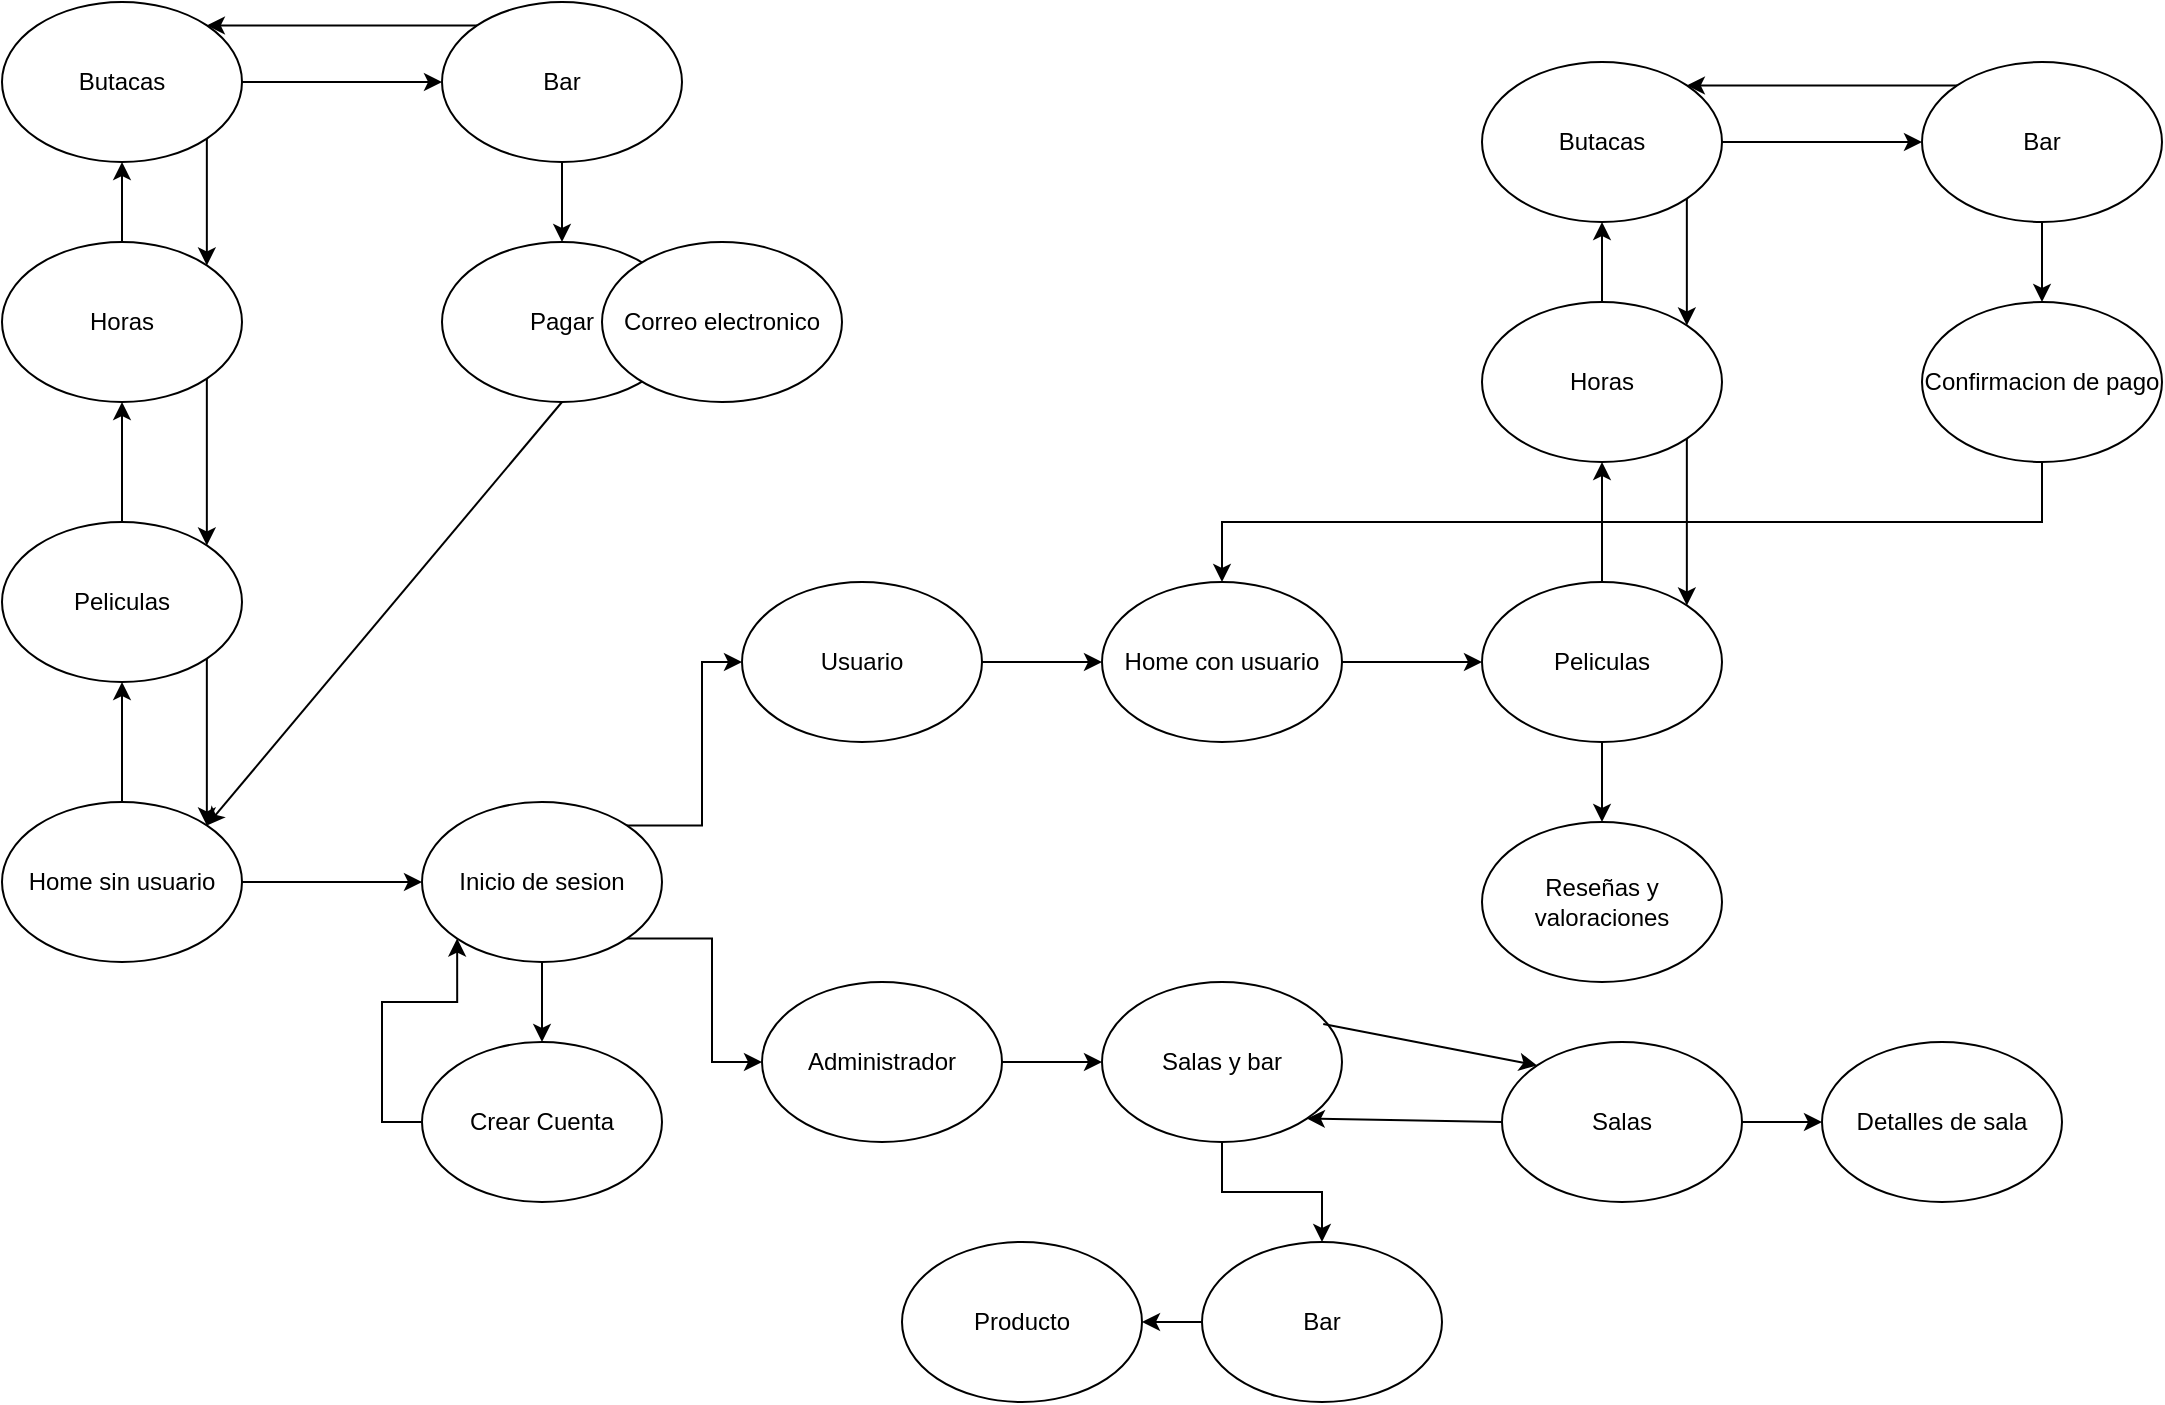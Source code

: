 <mxfile version="24.4.0" type="device">
  <diagram name="Página-1" id="A8D3vDt-O_oyXn42NGln">
    <mxGraphModel dx="2837" dy="2395" grid="1" gridSize="10" guides="1" tooltips="1" connect="1" arrows="1" fold="1" page="1" pageScale="1" pageWidth="827" pageHeight="1169" math="0" shadow="0">
      <root>
        <mxCell id="0" />
        <mxCell id="1" parent="0" />
        <mxCell id="_Yccz2qh3X0owNRsv_Yp-6" style="edgeStyle=orthogonalEdgeStyle;rounded=0;orthogonalLoop=1;jettySize=auto;html=1;exitX=1;exitY=0;exitDx=0;exitDy=0;entryX=0;entryY=0.5;entryDx=0;entryDy=0;" edge="1" parent="1" source="_Yccz2qh3X0owNRsv_Yp-2" target="_Yccz2qh3X0owNRsv_Yp-4">
          <mxGeometry relative="1" as="geometry" />
        </mxCell>
        <mxCell id="_Yccz2qh3X0owNRsv_Yp-7" style="edgeStyle=orthogonalEdgeStyle;rounded=0;orthogonalLoop=1;jettySize=auto;html=1;exitX=1;exitY=1;exitDx=0;exitDy=0;entryX=0;entryY=0.5;entryDx=0;entryDy=0;" edge="1" parent="1" source="_Yccz2qh3X0owNRsv_Yp-2" target="_Yccz2qh3X0owNRsv_Yp-5">
          <mxGeometry relative="1" as="geometry" />
        </mxCell>
        <mxCell id="_Yccz2qh3X0owNRsv_Yp-11" style="edgeStyle=orthogonalEdgeStyle;rounded=0;orthogonalLoop=1;jettySize=auto;html=1;exitX=0.5;exitY=1;exitDx=0;exitDy=0;" edge="1" parent="1" source="_Yccz2qh3X0owNRsv_Yp-2" target="_Yccz2qh3X0owNRsv_Yp-8">
          <mxGeometry relative="1" as="geometry" />
        </mxCell>
        <mxCell id="_Yccz2qh3X0owNRsv_Yp-2" value="Inicio de sesion" style="ellipse;whiteSpace=wrap;html=1;" vertex="1" parent="1">
          <mxGeometry x="350" y="190" width="120" height="80" as="geometry" />
        </mxCell>
        <mxCell id="_Yccz2qh3X0owNRsv_Yp-15" style="edgeStyle=orthogonalEdgeStyle;rounded=0;orthogonalLoop=1;jettySize=auto;html=1;exitX=1;exitY=0.5;exitDx=0;exitDy=0;entryX=0;entryY=0.5;entryDx=0;entryDy=0;" edge="1" parent="1" source="_Yccz2qh3X0owNRsv_Yp-4" target="_Yccz2qh3X0owNRsv_Yp-14">
          <mxGeometry relative="1" as="geometry" />
        </mxCell>
        <mxCell id="_Yccz2qh3X0owNRsv_Yp-4" value="Usuario" style="ellipse;whiteSpace=wrap;html=1;" vertex="1" parent="1">
          <mxGeometry x="510" y="80" width="120" height="80" as="geometry" />
        </mxCell>
        <mxCell id="_Yccz2qh3X0owNRsv_Yp-52" style="edgeStyle=orthogonalEdgeStyle;rounded=0;orthogonalLoop=1;jettySize=auto;html=1;exitX=1;exitY=0.5;exitDx=0;exitDy=0;entryX=0;entryY=0.5;entryDx=0;entryDy=0;" edge="1" parent="1" source="_Yccz2qh3X0owNRsv_Yp-5" target="_Yccz2qh3X0owNRsv_Yp-51">
          <mxGeometry relative="1" as="geometry" />
        </mxCell>
        <mxCell id="_Yccz2qh3X0owNRsv_Yp-5" value="Administrador" style="ellipse;whiteSpace=wrap;html=1;" vertex="1" parent="1">
          <mxGeometry x="520" y="280" width="120" height="80" as="geometry" />
        </mxCell>
        <mxCell id="_Yccz2qh3X0owNRsv_Yp-12" style="edgeStyle=orthogonalEdgeStyle;rounded=0;orthogonalLoop=1;jettySize=auto;html=1;exitX=0;exitY=0.5;exitDx=0;exitDy=0;entryX=0;entryY=1;entryDx=0;entryDy=0;" edge="1" parent="1" source="_Yccz2qh3X0owNRsv_Yp-8" target="_Yccz2qh3X0owNRsv_Yp-2">
          <mxGeometry relative="1" as="geometry" />
        </mxCell>
        <mxCell id="_Yccz2qh3X0owNRsv_Yp-8" value="Crear Cuenta" style="ellipse;whiteSpace=wrap;html=1;" vertex="1" parent="1">
          <mxGeometry x="350" y="310" width="120" height="80" as="geometry" />
        </mxCell>
        <mxCell id="_Yccz2qh3X0owNRsv_Yp-10" value="" style="edgeStyle=orthogonalEdgeStyle;rounded=0;orthogonalLoop=1;jettySize=auto;html=1;" edge="1" parent="1" source="_Yccz2qh3X0owNRsv_Yp-9" target="_Yccz2qh3X0owNRsv_Yp-2">
          <mxGeometry relative="1" as="geometry" />
        </mxCell>
        <mxCell id="_Yccz2qh3X0owNRsv_Yp-17" style="edgeStyle=orthogonalEdgeStyle;rounded=0;orthogonalLoop=1;jettySize=auto;html=1;exitX=0.5;exitY=0;exitDx=0;exitDy=0;entryX=0.5;entryY=1;entryDx=0;entryDy=0;" edge="1" parent="1" source="_Yccz2qh3X0owNRsv_Yp-9" target="_Yccz2qh3X0owNRsv_Yp-16">
          <mxGeometry relative="1" as="geometry" />
        </mxCell>
        <mxCell id="_Yccz2qh3X0owNRsv_Yp-9" value="Home sin usuario" style="ellipse;whiteSpace=wrap;html=1;" vertex="1" parent="1">
          <mxGeometry x="140" y="190" width="120" height="80" as="geometry" />
        </mxCell>
        <mxCell id="_Yccz2qh3X0owNRsv_Yp-47" style="edgeStyle=orthogonalEdgeStyle;rounded=0;orthogonalLoop=1;jettySize=auto;html=1;exitX=1;exitY=0.5;exitDx=0;exitDy=0;entryX=0;entryY=0.5;entryDx=0;entryDy=0;" edge="1" parent="1" source="_Yccz2qh3X0owNRsv_Yp-14" target="_Yccz2qh3X0owNRsv_Yp-35">
          <mxGeometry relative="1" as="geometry" />
        </mxCell>
        <mxCell id="_Yccz2qh3X0owNRsv_Yp-14" value="Home con usuario" style="ellipse;whiteSpace=wrap;html=1;" vertex="1" parent="1">
          <mxGeometry x="690" y="80" width="120" height="80" as="geometry" />
        </mxCell>
        <mxCell id="_Yccz2qh3X0owNRsv_Yp-19" style="edgeStyle=orthogonalEdgeStyle;rounded=0;orthogonalLoop=1;jettySize=auto;html=1;exitX=0.5;exitY=0;exitDx=0;exitDy=0;entryX=0.5;entryY=1;entryDx=0;entryDy=0;" edge="1" parent="1" source="_Yccz2qh3X0owNRsv_Yp-16" target="_Yccz2qh3X0owNRsv_Yp-18">
          <mxGeometry relative="1" as="geometry" />
        </mxCell>
        <mxCell id="_Yccz2qh3X0owNRsv_Yp-24" style="edgeStyle=orthogonalEdgeStyle;rounded=0;orthogonalLoop=1;jettySize=auto;html=1;exitX=1;exitY=1;exitDx=0;exitDy=0;entryX=1;entryY=0;entryDx=0;entryDy=0;" edge="1" parent="1" source="_Yccz2qh3X0owNRsv_Yp-16" target="_Yccz2qh3X0owNRsv_Yp-9">
          <mxGeometry relative="1" as="geometry" />
        </mxCell>
        <mxCell id="_Yccz2qh3X0owNRsv_Yp-16" value="Peliculas" style="ellipse;whiteSpace=wrap;html=1;" vertex="1" parent="1">
          <mxGeometry x="140" y="50" width="120" height="80" as="geometry" />
        </mxCell>
        <mxCell id="_Yccz2qh3X0owNRsv_Yp-20" style="edgeStyle=orthogonalEdgeStyle;rounded=0;orthogonalLoop=1;jettySize=auto;html=1;exitX=1;exitY=1;exitDx=0;exitDy=0;entryX=1;entryY=0;entryDx=0;entryDy=0;" edge="1" parent="1" source="_Yccz2qh3X0owNRsv_Yp-18" target="_Yccz2qh3X0owNRsv_Yp-16">
          <mxGeometry relative="1" as="geometry" />
        </mxCell>
        <mxCell id="_Yccz2qh3X0owNRsv_Yp-22" style="edgeStyle=orthogonalEdgeStyle;rounded=0;orthogonalLoop=1;jettySize=auto;html=1;exitX=0.5;exitY=0;exitDx=0;exitDy=0;entryX=0.5;entryY=1;entryDx=0;entryDy=0;" edge="1" parent="1" source="_Yccz2qh3X0owNRsv_Yp-18" target="_Yccz2qh3X0owNRsv_Yp-21">
          <mxGeometry relative="1" as="geometry" />
        </mxCell>
        <mxCell id="_Yccz2qh3X0owNRsv_Yp-18" value="Horas" style="ellipse;whiteSpace=wrap;html=1;" vertex="1" parent="1">
          <mxGeometry x="140" y="-90" width="120" height="80" as="geometry" />
        </mxCell>
        <mxCell id="_Yccz2qh3X0owNRsv_Yp-23" style="edgeStyle=orthogonalEdgeStyle;rounded=0;orthogonalLoop=1;jettySize=auto;html=1;exitX=1;exitY=1;exitDx=0;exitDy=0;entryX=1;entryY=0;entryDx=0;entryDy=0;" edge="1" parent="1" source="_Yccz2qh3X0owNRsv_Yp-21" target="_Yccz2qh3X0owNRsv_Yp-18">
          <mxGeometry relative="1" as="geometry" />
        </mxCell>
        <mxCell id="_Yccz2qh3X0owNRsv_Yp-26" style="edgeStyle=orthogonalEdgeStyle;rounded=0;orthogonalLoop=1;jettySize=auto;html=1;exitX=1;exitY=0.5;exitDx=0;exitDy=0;entryX=0;entryY=0.5;entryDx=0;entryDy=0;" edge="1" parent="1" source="_Yccz2qh3X0owNRsv_Yp-21" target="_Yccz2qh3X0owNRsv_Yp-25">
          <mxGeometry relative="1" as="geometry" />
        </mxCell>
        <mxCell id="_Yccz2qh3X0owNRsv_Yp-21" value="Butacas" style="ellipse;whiteSpace=wrap;html=1;" vertex="1" parent="1">
          <mxGeometry x="140" y="-210" width="120" height="80" as="geometry" />
        </mxCell>
        <mxCell id="_Yccz2qh3X0owNRsv_Yp-27" style="edgeStyle=orthogonalEdgeStyle;rounded=0;orthogonalLoop=1;jettySize=auto;html=1;exitX=0;exitY=0;exitDx=0;exitDy=0;entryX=1;entryY=0;entryDx=0;entryDy=0;" edge="1" parent="1" source="_Yccz2qh3X0owNRsv_Yp-25" target="_Yccz2qh3X0owNRsv_Yp-21">
          <mxGeometry relative="1" as="geometry" />
        </mxCell>
        <mxCell id="_Yccz2qh3X0owNRsv_Yp-29" style="edgeStyle=orthogonalEdgeStyle;rounded=0;orthogonalLoop=1;jettySize=auto;html=1;exitX=0.5;exitY=1;exitDx=0;exitDy=0;entryX=0.5;entryY=0;entryDx=0;entryDy=0;" edge="1" parent="1" source="_Yccz2qh3X0owNRsv_Yp-25" target="_Yccz2qh3X0owNRsv_Yp-28">
          <mxGeometry relative="1" as="geometry" />
        </mxCell>
        <mxCell id="_Yccz2qh3X0owNRsv_Yp-25" value="Bar" style="ellipse;whiteSpace=wrap;html=1;" vertex="1" parent="1">
          <mxGeometry x="360" y="-210" width="120" height="80" as="geometry" />
        </mxCell>
        <mxCell id="_Yccz2qh3X0owNRsv_Yp-28" value="Pagar" style="ellipse;whiteSpace=wrap;html=1;" vertex="1" parent="1">
          <mxGeometry x="360" y="-90" width="120" height="80" as="geometry" />
        </mxCell>
        <mxCell id="_Yccz2qh3X0owNRsv_Yp-30" value="Correo electronico" style="ellipse;whiteSpace=wrap;html=1;" vertex="1" parent="1">
          <mxGeometry x="440" y="-90" width="120" height="80" as="geometry" />
        </mxCell>
        <mxCell id="_Yccz2qh3X0owNRsv_Yp-33" value="" style="endArrow=classic;html=1;rounded=0;exitX=0.5;exitY=1;exitDx=0;exitDy=0;entryX=1;entryY=0;entryDx=0;entryDy=0;" edge="1" parent="1" source="_Yccz2qh3X0owNRsv_Yp-28" target="_Yccz2qh3X0owNRsv_Yp-9">
          <mxGeometry width="50" height="50" relative="1" as="geometry">
            <mxPoint x="460" y="120" as="sourcePoint" />
            <mxPoint x="510" y="70" as="targetPoint" />
          </mxGeometry>
        </mxCell>
        <mxCell id="_Yccz2qh3X0owNRsv_Yp-34" style="edgeStyle=orthogonalEdgeStyle;rounded=0;orthogonalLoop=1;jettySize=auto;html=1;exitX=0.5;exitY=0;exitDx=0;exitDy=0;entryX=0.5;entryY=1;entryDx=0;entryDy=0;" edge="1" parent="1" source="_Yccz2qh3X0owNRsv_Yp-35" target="_Yccz2qh3X0owNRsv_Yp-38">
          <mxGeometry relative="1" as="geometry" />
        </mxCell>
        <mxCell id="_Yccz2qh3X0owNRsv_Yp-49" style="edgeStyle=orthogonalEdgeStyle;rounded=0;orthogonalLoop=1;jettySize=auto;html=1;exitX=0.5;exitY=1;exitDx=0;exitDy=0;entryX=0.5;entryY=0;entryDx=0;entryDy=0;" edge="1" parent="1" source="_Yccz2qh3X0owNRsv_Yp-35" target="_Yccz2qh3X0owNRsv_Yp-48">
          <mxGeometry relative="1" as="geometry" />
        </mxCell>
        <mxCell id="_Yccz2qh3X0owNRsv_Yp-35" value="Peliculas" style="ellipse;whiteSpace=wrap;html=1;" vertex="1" parent="1">
          <mxGeometry x="880" y="80" width="120" height="80" as="geometry" />
        </mxCell>
        <mxCell id="_Yccz2qh3X0owNRsv_Yp-36" style="edgeStyle=orthogonalEdgeStyle;rounded=0;orthogonalLoop=1;jettySize=auto;html=1;exitX=1;exitY=1;exitDx=0;exitDy=0;entryX=1;entryY=0;entryDx=0;entryDy=0;" edge="1" parent="1" source="_Yccz2qh3X0owNRsv_Yp-38" target="_Yccz2qh3X0owNRsv_Yp-35">
          <mxGeometry relative="1" as="geometry" />
        </mxCell>
        <mxCell id="_Yccz2qh3X0owNRsv_Yp-37" style="edgeStyle=orthogonalEdgeStyle;rounded=0;orthogonalLoop=1;jettySize=auto;html=1;exitX=0.5;exitY=0;exitDx=0;exitDy=0;entryX=0.5;entryY=1;entryDx=0;entryDy=0;" edge="1" parent="1" source="_Yccz2qh3X0owNRsv_Yp-38" target="_Yccz2qh3X0owNRsv_Yp-41">
          <mxGeometry relative="1" as="geometry" />
        </mxCell>
        <mxCell id="_Yccz2qh3X0owNRsv_Yp-38" value="Horas" style="ellipse;whiteSpace=wrap;html=1;" vertex="1" parent="1">
          <mxGeometry x="880" y="-60" width="120" height="80" as="geometry" />
        </mxCell>
        <mxCell id="_Yccz2qh3X0owNRsv_Yp-39" style="edgeStyle=orthogonalEdgeStyle;rounded=0;orthogonalLoop=1;jettySize=auto;html=1;exitX=1;exitY=1;exitDx=0;exitDy=0;entryX=1;entryY=0;entryDx=0;entryDy=0;" edge="1" parent="1" source="_Yccz2qh3X0owNRsv_Yp-41" target="_Yccz2qh3X0owNRsv_Yp-38">
          <mxGeometry relative="1" as="geometry" />
        </mxCell>
        <mxCell id="_Yccz2qh3X0owNRsv_Yp-40" style="edgeStyle=orthogonalEdgeStyle;rounded=0;orthogonalLoop=1;jettySize=auto;html=1;exitX=1;exitY=0.5;exitDx=0;exitDy=0;entryX=0;entryY=0.5;entryDx=0;entryDy=0;" edge="1" parent="1" source="_Yccz2qh3X0owNRsv_Yp-41" target="_Yccz2qh3X0owNRsv_Yp-44">
          <mxGeometry relative="1" as="geometry" />
        </mxCell>
        <mxCell id="_Yccz2qh3X0owNRsv_Yp-41" value="Butacas" style="ellipse;whiteSpace=wrap;html=1;" vertex="1" parent="1">
          <mxGeometry x="880" y="-180" width="120" height="80" as="geometry" />
        </mxCell>
        <mxCell id="_Yccz2qh3X0owNRsv_Yp-42" style="edgeStyle=orthogonalEdgeStyle;rounded=0;orthogonalLoop=1;jettySize=auto;html=1;exitX=0;exitY=0;exitDx=0;exitDy=0;entryX=1;entryY=0;entryDx=0;entryDy=0;" edge="1" parent="1" source="_Yccz2qh3X0owNRsv_Yp-44" target="_Yccz2qh3X0owNRsv_Yp-41">
          <mxGeometry relative="1" as="geometry" />
        </mxCell>
        <mxCell id="_Yccz2qh3X0owNRsv_Yp-43" style="edgeStyle=orthogonalEdgeStyle;rounded=0;orthogonalLoop=1;jettySize=auto;html=1;exitX=0.5;exitY=1;exitDx=0;exitDy=0;entryX=0.5;entryY=0;entryDx=0;entryDy=0;" edge="1" parent="1" source="_Yccz2qh3X0owNRsv_Yp-44" target="_Yccz2qh3X0owNRsv_Yp-45">
          <mxGeometry relative="1" as="geometry" />
        </mxCell>
        <mxCell id="_Yccz2qh3X0owNRsv_Yp-44" value="Bar" style="ellipse;whiteSpace=wrap;html=1;" vertex="1" parent="1">
          <mxGeometry x="1100" y="-180" width="120" height="80" as="geometry" />
        </mxCell>
        <mxCell id="_Yccz2qh3X0owNRsv_Yp-50" style="edgeStyle=orthogonalEdgeStyle;rounded=0;orthogonalLoop=1;jettySize=auto;html=1;exitX=0.5;exitY=1;exitDx=0;exitDy=0;" edge="1" parent="1" source="_Yccz2qh3X0owNRsv_Yp-45" target="_Yccz2qh3X0owNRsv_Yp-14">
          <mxGeometry relative="1" as="geometry" />
        </mxCell>
        <mxCell id="_Yccz2qh3X0owNRsv_Yp-45" value="Confirmacion de pago" style="ellipse;whiteSpace=wrap;html=1;" vertex="1" parent="1">
          <mxGeometry x="1100" y="-60" width="120" height="80" as="geometry" />
        </mxCell>
        <mxCell id="_Yccz2qh3X0owNRsv_Yp-48" value="Reseñas y valoraciones" style="ellipse;whiteSpace=wrap;html=1;" vertex="1" parent="1">
          <mxGeometry x="880" y="200" width="120" height="80" as="geometry" />
        </mxCell>
        <mxCell id="_Yccz2qh3X0owNRsv_Yp-56" style="edgeStyle=orthogonalEdgeStyle;rounded=0;orthogonalLoop=1;jettySize=auto;html=1;exitX=0.5;exitY=1;exitDx=0;exitDy=0;entryX=0.5;entryY=0;entryDx=0;entryDy=0;" edge="1" parent="1" source="_Yccz2qh3X0owNRsv_Yp-51" target="_Yccz2qh3X0owNRsv_Yp-55">
          <mxGeometry relative="1" as="geometry" />
        </mxCell>
        <mxCell id="_Yccz2qh3X0owNRsv_Yp-51" value="Salas y bar" style="ellipse;whiteSpace=wrap;html=1;" vertex="1" parent="1">
          <mxGeometry x="690" y="280" width="120" height="80" as="geometry" />
        </mxCell>
        <mxCell id="_Yccz2qh3X0owNRsv_Yp-60" style="edgeStyle=orthogonalEdgeStyle;rounded=0;orthogonalLoop=1;jettySize=auto;html=1;exitX=1;exitY=0.5;exitDx=0;exitDy=0;entryX=0;entryY=0.5;entryDx=0;entryDy=0;" edge="1" parent="1" source="_Yccz2qh3X0owNRsv_Yp-53" target="_Yccz2qh3X0owNRsv_Yp-59">
          <mxGeometry relative="1" as="geometry" />
        </mxCell>
        <mxCell id="_Yccz2qh3X0owNRsv_Yp-53" value="Salas" style="ellipse;whiteSpace=wrap;html=1;" vertex="1" parent="1">
          <mxGeometry x="890" y="310" width="120" height="80" as="geometry" />
        </mxCell>
        <mxCell id="_Yccz2qh3X0owNRsv_Yp-58" style="edgeStyle=orthogonalEdgeStyle;rounded=0;orthogonalLoop=1;jettySize=auto;html=1;exitX=0;exitY=0.5;exitDx=0;exitDy=0;entryX=1;entryY=0.5;entryDx=0;entryDy=0;" edge="1" parent="1" source="_Yccz2qh3X0owNRsv_Yp-55" target="_Yccz2qh3X0owNRsv_Yp-57">
          <mxGeometry relative="1" as="geometry" />
        </mxCell>
        <mxCell id="_Yccz2qh3X0owNRsv_Yp-55" value="Bar" style="ellipse;whiteSpace=wrap;html=1;" vertex="1" parent="1">
          <mxGeometry x="740" y="410" width="120" height="80" as="geometry" />
        </mxCell>
        <mxCell id="_Yccz2qh3X0owNRsv_Yp-57" value="Producto" style="ellipse;whiteSpace=wrap;html=1;" vertex="1" parent="1">
          <mxGeometry x="590" y="410" width="120" height="80" as="geometry" />
        </mxCell>
        <mxCell id="_Yccz2qh3X0owNRsv_Yp-59" value="Detalles de sala" style="ellipse;whiteSpace=wrap;html=1;" vertex="1" parent="1">
          <mxGeometry x="1050" y="310" width="120" height="80" as="geometry" />
        </mxCell>
        <mxCell id="_Yccz2qh3X0owNRsv_Yp-63" value="" style="endArrow=classic;html=1;rounded=0;entryX=0;entryY=0;entryDx=0;entryDy=0;exitX=0.922;exitY=0.263;exitDx=0;exitDy=0;exitPerimeter=0;" edge="1" parent="1" source="_Yccz2qh3X0owNRsv_Yp-51" target="_Yccz2qh3X0owNRsv_Yp-53">
          <mxGeometry width="50" height="50" relative="1" as="geometry">
            <mxPoint x="760" y="340" as="sourcePoint" />
            <mxPoint x="810" y="290" as="targetPoint" />
          </mxGeometry>
        </mxCell>
        <mxCell id="_Yccz2qh3X0owNRsv_Yp-64" value="" style="endArrow=classic;html=1;rounded=0;exitX=0;exitY=0.5;exitDx=0;exitDy=0;entryX=1;entryY=1;entryDx=0;entryDy=0;" edge="1" parent="1" source="_Yccz2qh3X0owNRsv_Yp-53" target="_Yccz2qh3X0owNRsv_Yp-51">
          <mxGeometry width="50" height="50" relative="1" as="geometry">
            <mxPoint x="760" y="340" as="sourcePoint" />
            <mxPoint x="810" y="290" as="targetPoint" />
          </mxGeometry>
        </mxCell>
      </root>
    </mxGraphModel>
  </diagram>
</mxfile>
